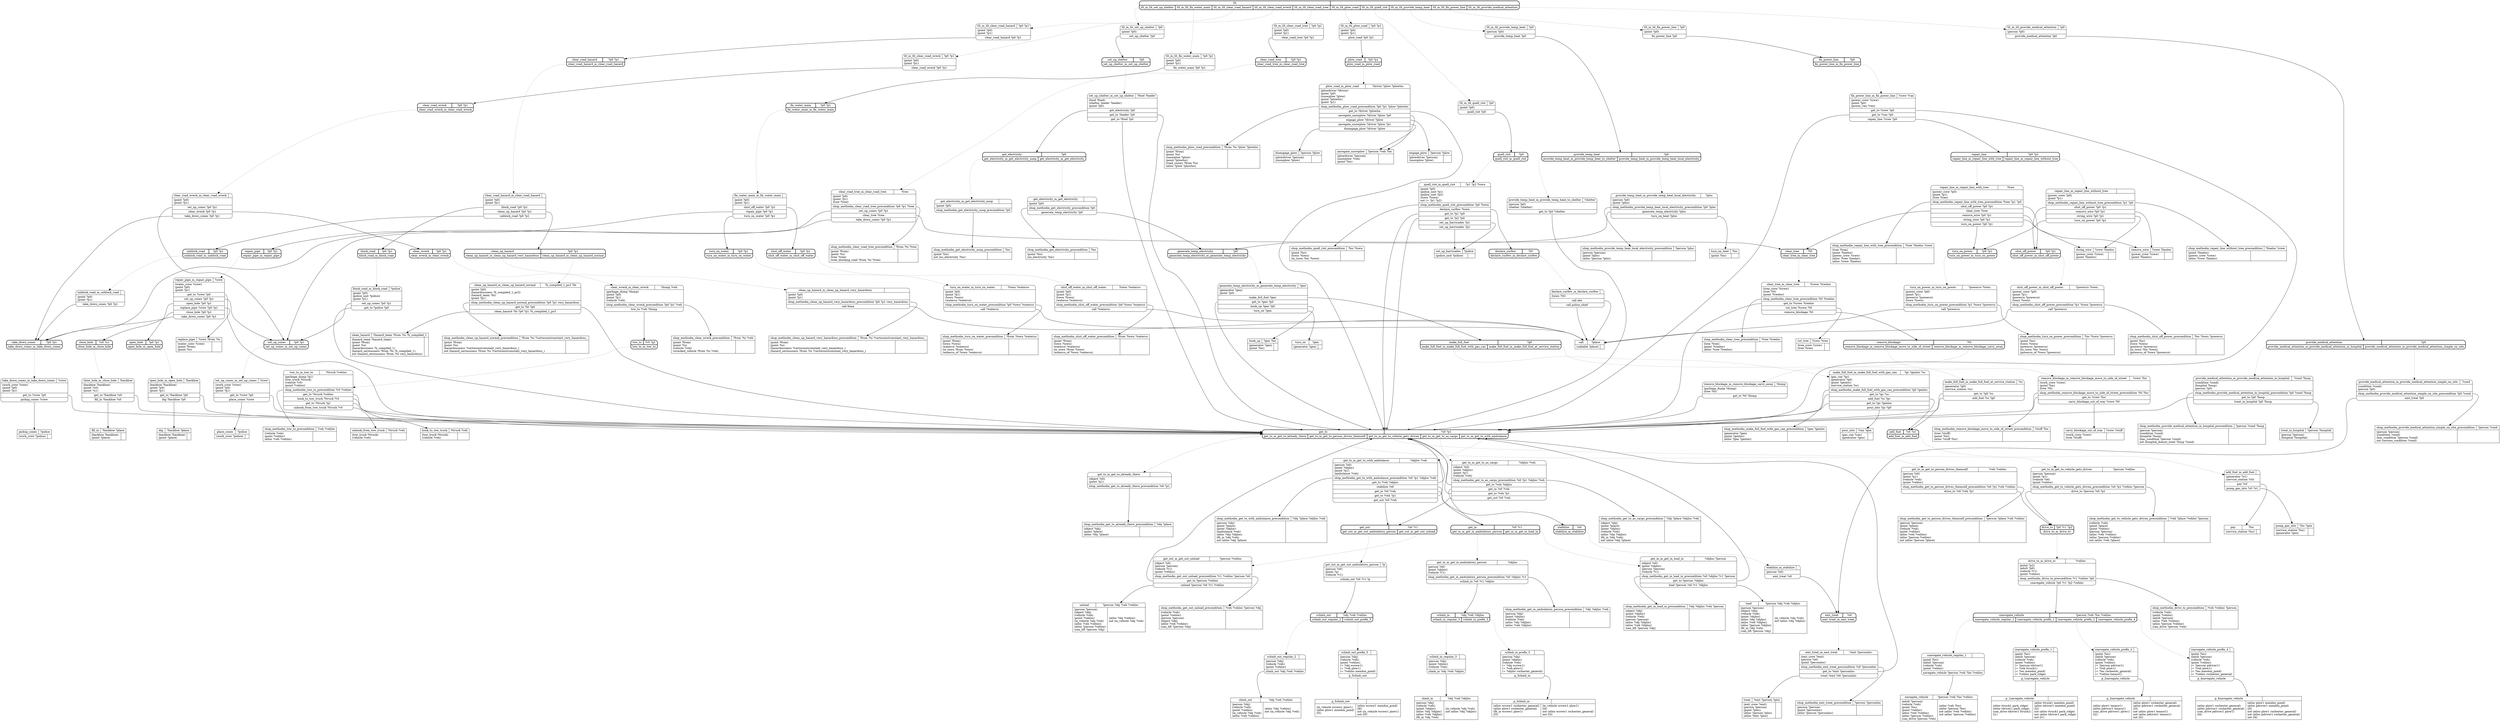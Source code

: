 // Generated by Hype
digraph "somedomain" {
  nodesep=1
  ranksep=1
  // Operators
  node [shape=record]
  "navegate_snowplow" [
    label="{{\N|?person ?veh ?loc}|{(plowdriver ?person)\l(snowplow ?veh)\l(point ?loc)\l|}}"
  ]
  "engage_plow" [
    label="{{\N|?person ?plow}|{(plowdriver ?person)\l(snowplow ?plow)\l|}}"
  ]
  "disengage_plow" [
    label="{{\N|?person ?plow}|{(plowdriver ?person)\l(snowplow ?plow)\l|}}"
  ]
  "navegate_vehicle" [
    label="{{\N|?person ?veh ?loc ?vehloc}|{(adult ?person)\l(vehicle ?veh)\l(point ?loc)\l(point ?vehloc)\l(atloc ?veh ?vehloc)\l(atloc ?person ?vehloc)\l(can_drive ?person ?veh)\l|(atloc ?veh ?loc)\l(atloc ?person ?loc)\lnot (atloc ?veh ?vehloc)\lnot (atloc ?person ?vehloc)\l}}"
  ]
  "climb_in" [
    label="{{\N|?obj ?veh ?objloc}|{(person ?obj)\l(vehicle ?veh)\l(point ?objloc)\l(atloc ?obj ?objloc)\l(atloc ?veh ?objloc)\l(fit_in ?obj ?veh)\l|(in_vehicle ?obj ?veh)\lnot (atloc ?obj ?objloc)\l}}"
  ]
  "climb_out" [
    label="{{\N|?obj ?veh ?vehloc}|{(person ?obj)\l(vehicle ?veh)\l(point ?vehloc)\l(in_vehicle ?obj ?veh)\l(atloc ?veh ?vehloc)\l|(atloc ?obj ?vehloc)\lnot (in_vehicle ?obj ?veh)\l}}"
  ]
  "load" [
    label="{{\N|?person ?obj ?veh ?objloc}|{(person ?person)\l(object ?obj)\l(vehicle ?veh)\l(point ?objloc)\l(atloc ?obj ?objloc)\l(atloc ?veh ?objloc)\l(atloc ?person ?objloc)\l(fit_in ?obj ?veh)\l(can_lift ?person ?obj)\l|(in_vehicle ?obj ?veh)\lnot (atloc ?obj ?objloc)\l}}"
  ]
  "unload" [
    label="{{\N|?person ?obj ?veh ?vehloc}|{(person ?person)\l(object ?obj)\l(vehicle ?veh)\l(point ?vehloc)\l(in_vehicle ?obj ?veh)\l(atloc ?veh ?vehloc)\l(atloc ?person ?vehloc)\l(can_lift ?person ?obj)\l|(atloc ?obj ?vehloc)\lnot (in_vehicle ?obj ?veh)\l}}"
  ]
  "treat" [
    label="{{\N|?emt ?person ?ploc}|{(emt_crew ?emt)\l(person ?person)\l(point ?ploc)\l(atloc ?person ?ploc)\l(atloc ?emt ?ploc)\l|}}"
  ]
  "treat_in_hospital" [
    label="{{\N|?person ?hospital}|{(person ?person)\l(hospital ?hospital)\l|}}"
  ]
  "call" [
    label="{{\N|?place}|{(callable ?place)\l|}}"
  ]
  "remove_wire" [
    label="{{\N|?crew ?lineloc}|{(power_crew ?crew)\l(point ?lineloc)\l|}}"
  ]
  "string_wire" [
    label="{{\N|?crew ?lineloc}|{(power_crew ?crew)\l(point ?lineloc)\l|}}"
  ]
  "carry_blockage_out_of_way" [
    label="{{\N|?crew ?stuff}|{(work_crew ?crew)\l(tree ?stuff)\l|}}"
  ]
  "cut_tree" [
    label="{{\N|?crew ?tree}|{(tree_crew ?crew)\l(tree ?tree)\l|}}"
  ]
  "hook_up" [
    label="{{\N|?gen ?loc}|{(generator ?gen)\l(point ?loc)\l|}}"
  ]
  "pour_into" [
    label="{{\N|?can ?gen}|{(gas_can ?can)\l(generator ?gen)\l|}}"
  ]
  "turn_on" [
    label="{{\N|?gen}|{(generator ?gen)\l|}}"
  ]
  "pay" [
    label="{{\N|?loc}|{(service_station ?loc)\l|}}"
  ]
  "pump_gas_into" [
    label="{{\N|?loc ?gen}|{(service_station ?loc)\l(generator ?gen)\l|}}"
  ]
  "turn_on_heat" [
    label="{{\N|?loc}|{(point ?loc)\l|}}"
  ]
  "set_up_barricades" [
    label="{{\N|?police}|{(police_unit ?police)\l|}}"
  ]
  "place_cones" [
    label="{{\N|?police}|{(work_crew ?police)\l|}}"
  ]
  "pickup_cones" [
    label="{{\N|?police}|{(work_crew ?police)\l|}}"
  ]
  "hook_to_tow_truck" [
    label="{{\N|?ttruck ?veh}|{(tow_truck ?ttruck)\l(vehicle ?veh)\l|}}"
  ]
  "unhook_from_tow_truck" [
    label="{{\N|?ttruck ?veh}|{(tow_truck ?ttruck)\l(vehicle ?veh)\l|}}"
  ]
  "dig" [
    label="{{\N|?backhoe ?place}|{(backhoe ?backhoe)\l(point ?place)\l|}}"
  ]
  "fill_in" [
    label="{{\N|?backhoe ?place}|{(backhoe ?backhoe)\l(point ?place)\l|}}"
  ]
  "replace_pipe" [
    label="{{\N|?crew ?from ?to}|{(water_crew ?crew)\l(point ?from)\l(point ?to)\l|}}"
  ]
  "clean_hazard" [
    label="{{\N|?hazard_team ?from ?to ?h_compiled_1}|{(hazard_team ?hazard_team)\l(point ?from)\l(point ?to)\l(hazardousness ?h_compiled_1)\l(hazard_seriousness ?from ?to ?h_compiled_1)\lnot (hazard_seriousness ?from ?to very_hazardous)\l|}}"
  ]
  "p_1navegate_vehicle" [
    label="{{\N|}|{(atloc ttruck1 park_ridge)\l(atloc tdriver1 park_ridge)\l(can_drive tdriver1 ttruck1)\l(l1)\l|(atloc ttruck1 mendon_pond)\l(atloc tdriver1 mendon_pond)\l(l2)\lnot (atloc ttruck1 park_ridge)\lnot (atloc tdriver1 park_ridge)\lnot (l1)\l}}"
  ]
  "p_2navegate_vehicle" [
    label="{{\N|}|{(atloc plow1 texaco1)\l(atloc pdriver1 texaco1)\l(can_drive pdriver1 plow1)\l(l2)\l|(atloc plow1 rochester_general)\l(atloc pdriver1 rochester_general)\l(l3)\lnot (atloc plow1 texaco1)\lnot (atloc pdriver1 texaco1)\lnot (l2)\l}}"
  ]
  "p_3climb_in" [
    label="{{\N|}|{(atloc wcrew1 rochester_general)\l(atloc plow1 rochester_general)\l(fit_in wcrew1 plow1)\l(l3)\l|(in_vehicle wcrew1 plow1)\l(l4)\lnot (atloc wcrew1 rochester_general)\lnot (l3)\l}}"
  ]
  "p_4navegate_vehicle" [
    label="{{\N|}|{(atloc plow1 rochester_general)\l(atloc pdriver1 rochester_general)\l(can_drive pdriver1 plow1)\l(l4)\l|(atloc plow1 mendon_pond)\l(atloc pdriver1 mendon_pond)\l(l5)\lnot (atloc plow1 rochester_general)\lnot (atloc pdriver1 rochester_general)\lnot (l4)\l}}"
  ]
  "p_5climb_out" [
    label="{{\N|}|{(in_vehicle wcrew1 plow1)\l(atloc plow1 mendon_pond)\l(l5)\l|(atloc wcrew1 mendon_pond)\l(l6)\lnot (in_vehicle wcrew1 plow1)\lnot (l5)\l}}"
  ]
  "shop_methodm_clear_road_tree_precondition" [
    label="{{\N|?from ?to ?tree}|{(point ?from)\l(point ?to)\l(tree ?tree)\l(tree_blocking_road ?from ?to ?tree)\l|}}"
  ]
  "shop_methodm_plow_road_precondition" [
    label="{{\N|?from ?to ?plow ?plowloc}|{(point ?from)\l(point ?to)\l(snowplow ?plow)\l(point ?plowloc)\l(road_snowy ?from ?to)\l(atloc ?plow ?plowloc)\l|}}"
  ]
  "shop_methodm_quell_riot_precondition" [
    label="{{\N|?loc ?town}|{(point ?loc)\l(town ?town)\l(in_town ?loc ?town)\l|}}"
  ]
  "shop_methodm_provide_temp_heat_local_electricity_precondition" [
    label="{{\N|?person ?ploc}|{(person ?person)\l(point ?ploc)\l(atloc ?person ?ploc)\l|}}"
  ]
  "shop_methodm_provide_medical_attention_in_hospital_precondition" [
    label="{{\N|?person ?cond ?hosp}|{(person ?person)\l(condition ?cond)\l(hospital ?hosp)\l(has_condition ?person ?cond)\lnot (hospital_doesnt_treat ?hosp ?cond)\l|}}"
  ]
  "shop_methodm_provide_medical_attention_simple_on_site_precondition" [
    label="{{\N|?person ?cond}|{(person ?person)\l(condition ?cond)\l(has_condition ?person ?cond)\lnot (serious_condition ?cond)\l|}}"
  ]
  "shop_methodm_clean_up_hazard_very_hazardous_precondition" [
    label="{{\N|?from ?to ?vartoconstconstant_very_hazardous_}|{(point ?from)\l(point ?to)\l(hazardousness ?vartoconstconstant_very_hazardous_)\l(hazard_seriousness ?from ?to ?vartoconstconstant_very_hazardous_)\l|}}"
  ]
  "shop_methodm_clean_up_hazard_normal_precondition" [
    label="{{\N|?from ?to ?vartoconstconstant_very_hazardous_}|{(point ?from)\l(point ?to)\l(hazardousness ?vartoconstconstant_very_hazardous_)\lnot (hazard_seriousness ?from ?to ?vartoconstconstant_very_hazardous_)\l|}}"
  ]
  "shop_methodm_get_electricity_noop_precondition" [
    label="{{\N|?loc}|{(point ?loc)\lnot (no_electricity ?loc)\l|}}"
  ]
  "shop_methodm_get_electricity_precondition" [
    label="{{\N|?loc}|{(point ?loc)\l(no_electricity ?loc)\l|}}"
  ]
  "shop_methodm_clear_wreck_precondition" [
    label="{{\N|?from ?to ?veh}|{(point ?from)\l(point ?to)\l(vehicle ?veh)\l(wrecked_vehicle ?from ?to ?veh)\l|}}"
  ]
  "shop_methodm_tow_to_precondition" [
    label="{{\N|?veh ?vehloc}|{(vehicle ?veh)\l(point ?vehloc)\l(atloc ?veh ?vehloc)\l|}}"
  ]
  "shop_methodm_clear_tree_precondition" [
    label="{{\N|?tree ?treeloc}|{(tree ?tree)\l(point ?treeloc)\l(atloc ?tree ?treeloc)\l|}}"
  ]
  "shop_methodm_remove_blockage_move_to_side_of_street_precondition" [
    label="{{\N|?stuff ?loc}|{(tree ?stuff)\l(point ?loc)\l(atloc ?stuff ?loc)\l|}}"
  ]
  "shop_methodm_make_full_fuel_with_gas_can_precondition" [
    label="{{\N|?gen ?genloc}|{(generator ?gen)\l(point ?genloc)\l(atloc ?gen ?genloc)\l|}}"
  ]
  "shop_methodm_repair_line_with_tree_precondition" [
    label="{{\N|?tree ?lineloc ?crew}|{(tree ?tree)\l(point ?lineloc)\l(power_crew ?crew)\l(atloc ?tree ?lineloc)\l(atloc ?crew ?lineloc)\l|}}"
  ]
  "shop_methodm_repair_line_without_tree_precondition" [
    label="{{\N|?lineloc ?crew}|{(point ?lineloc)\l(power_crew ?crew)\l(atloc ?crew ?lineloc)\l|}}"
  ]
  "shop_methodm_shut_off_power_precondition" [
    label="{{\N|?loc ?town ?powerco}|{(point ?loc)\l(town ?town)\l(powerco ?powerco)\l(in_town ?loc ?town)\l(powerco_of ?town ?powerco)\l|}}"
  ]
  "shop_methodm_turn_on_power_precondition" [
    label="{{\N|?loc ?town ?powerco}|{(point ?loc)\l(town ?town)\l(powerco ?powerco)\l(in_town ?loc ?town)\l(powerco_of ?town ?powerco)\l|}}"
  ]
  "shop_methodm_shut_off_water_precondition" [
    label="{{\N|?from ?town ?waterco}|{(point ?from)\l(town ?town)\l(waterco ?waterco)\l(in_town ?from ?town)\l(waterco_of ?town ?waterco)\l|}}"
  ]
  "shop_methodm_turn_on_water_precondition" [
    label="{{\N|?from ?town ?waterco}|{(point ?from)\l(town ?town)\l(waterco ?waterco)\l(in_town ?from ?town)\l(waterco_of ?town ?waterco)\l|}}"
  ]
  "shop_methodm_emt_treat_precondition" [
    label="{{\N|?person ?personloc}|{(person ?person)\l(point ?personloc)\l(atloc ?person ?personloc)\l|}}"
  ]
  "shop_methodm_get_to_already_there_precondition" [
    label="{{\N|?obj ?place}|{(object ?obj)\l(point ?place)\l(atloc ?obj ?place)\l|}}"
  ]
  "shop_methodm_get_to_person_drives_themself_precondition" [
    label="{{\N|?person ?place ?veh ?vehloc}|{(person ?person)\l(point ?place)\l(vehicle ?veh)\l(point ?vehloc)\l(atloc ?veh ?vehloc)\l(atloc ?person ?vehloc)\lnot (atloc ?person ?place)\l|}}"
  ]
  "shop_methodm_get_to_vehicle_gets_driven_precondition" [
    label="{{\N|?veh ?place ?vehloc ?person}|{(vehicle ?veh)\l(point ?place)\l(point ?vehloc)\l(person ?person)\l(atloc ?veh ?vehloc)\l(atloc ?person ?vehloc)\lnot (atloc ?veh ?place)\l|}}"
  ]
  "shop_methodm_get_to_as_cargo_precondition" [
    label="{{\N|?obj ?place ?objloc ?veh}|{(object ?obj)\l(point ?place)\l(point ?objloc)\l(vehicle ?veh)\l(atloc ?obj ?objloc)\l(fit_in ?obj ?veh)\lnot (atloc ?obj ?place)\l|}}"
  ]
  "shop_methodm_get_to_with_ambulance_precondition" [
    label="{{\N|?obj ?place ?objloc ?veh}|{(person ?obj)\l(point ?place)\l(point ?objloc)\l(ambulance ?veh)\l(atloc ?obj ?objloc)\l(fit_in ?obj ?veh)\lnot (atloc ?obj ?place)\l|}}"
  ]
  "shop_methodm_drive_to_precondition" [
    label="{{\N|?veh ?vehloc ?person}|{(vehicle ?veh)\l(point ?vehloc)\l(adult ?person)\l(atloc ?veh ?vehloc)\l(atloc ?person ?vehloc)\l(can_drive ?person ?veh)\l|}}"
  ]
  "shop_methodm_get_in_ambulatory_person_precondition" [
    label="{{\N|?obj ?objloc ?veh}|{(person ?obj)\l(point ?objloc)\l(vehicle ?veh)\l(atloc ?obj ?objloc)\l(atloc ?veh ?objloc)\l|}}"
  ]
  "shop_methodm_get_in_load_in_precondition" [
    label="{{\N|?obj ?objloc ?veh ?person}|{(object ?obj)\l(point ?objloc)\l(vehicle ?veh)\l(person ?person)\l(atloc ?obj ?objloc)\l(atloc ?veh ?objloc)\l(can_lift ?person ?obj)\l|}}"
  ]
  "shop_methodm_get_out_unload_precondition" [
    label="{{\N|?veh ?vehloc ?person ?obj}|{(vehicle ?veh)\l(point ?vehloc)\l(person ?person)\l(object ?obj)\l(atloc ?veh ?vehloc)\l(can_lift ?person ?obj)\l|}}"
  ]
  // Methods
  node [shape=Mrecord]
  "tlt" [
    style=bold
    label="{{\N|}|{<0>tlt_m_tlt_set_up_shelter|<1>tlt_m_tlt_fix_water_main|<2>tlt_m_tlt_clear_road_hazard|<3>tlt_m_tlt_clear_road_wreck|<4>tlt_m_tlt_clear_road_tree|<5>tlt_m_tlt_plow_road|<6>tlt_m_tlt_quell_riot|<7>tlt_m_tlt_provide_temp_heat|<8>tlt_m_tlt_fix_power_line|<9>tlt_m_tlt_provide_medical_attention}}"
  ]
  "tlt_m_tlt_set_up_shelter" [
    label="{{\N|?p0}|(point ?p0)\l|<0>set_up_shelter ?p0}"
  ]
  "tlt":0 -> "tlt_m_tlt_set_up_shelter" [style=dotted]
  "tlt_m_tlt_set_up_shelter":0 -> "set_up_shelter"
  "tlt_m_tlt_fix_water_main" [
    label="{{\N|?p0 ?p1}|(point ?p0)\l(point ?p1)\l|<0>fix_water_main ?p0 ?p1}"
  ]
  "tlt":1 -> "tlt_m_tlt_fix_water_main" [style=dotted]
  "tlt_m_tlt_fix_water_main":0 -> "fix_water_main"
  "tlt_m_tlt_clear_road_hazard" [
    label="{{\N|?p0 ?p1}|(point ?p0)\l(point ?p1)\l|<0>clear_road_hazard ?p0 ?p1}"
  ]
  "tlt":2 -> "tlt_m_tlt_clear_road_hazard" [style=dotted]
  "tlt_m_tlt_clear_road_hazard":0 -> "clear_road_hazard"
  "tlt_m_tlt_clear_road_wreck" [
    label="{{\N|?p0 ?p1}|(point ?p0)\l(point ?p1)\l|<0>clear_road_wreck ?p0 ?p1}"
  ]
  "tlt":3 -> "tlt_m_tlt_clear_road_wreck" [style=dotted]
  "tlt_m_tlt_clear_road_wreck":0 -> "clear_road_wreck"
  "tlt_m_tlt_clear_road_tree" [
    label="{{\N|?p0 ?p1}|(point ?p0)\l(point ?p1)\l|<0>clear_road_tree ?p0 ?p1}"
  ]
  "tlt":4 -> "tlt_m_tlt_clear_road_tree" [style=dotted]
  "tlt_m_tlt_clear_road_tree":0 -> "clear_road_tree"
  "tlt_m_tlt_plow_road" [
    label="{{\N|?p0 ?p1}|(point ?p0)\l(point ?p1)\l|<0>plow_road ?p0 ?p1}"
  ]
  "tlt":5 -> "tlt_m_tlt_plow_road" [style=dotted]
  "tlt_m_tlt_plow_road":0 -> "plow_road"
  "tlt_m_tlt_quell_riot" [
    label="{{\N|?p0}|(point ?p0)\l|<0>quell_riot ?p0}"
  ]
  "tlt":6 -> "tlt_m_tlt_quell_riot" [style=dotted]
  "tlt_m_tlt_quell_riot":0 -> "quell_riot"
  "tlt_m_tlt_provide_temp_heat" [
    label="{{\N|?p0}|(person ?p0)\l|<0>provide_temp_heat ?p0}"
  ]
  "tlt":7 -> "tlt_m_tlt_provide_temp_heat" [style=dotted]
  "tlt_m_tlt_provide_temp_heat":0 -> "provide_temp_heat"
  "tlt_m_tlt_fix_power_line" [
    label="{{\N|?p0}|(point ?p0)\l|<0>fix_power_line ?p0}"
  ]
  "tlt":8 -> "tlt_m_tlt_fix_power_line" [style=dotted]
  "tlt_m_tlt_fix_power_line":0 -> "fix_power_line"
  "tlt_m_tlt_provide_medical_attention" [
    label="{{\N|?p0}|(person ?p0)\l|<0>provide_medical_attention ?p0}"
  ]
  "tlt":9 -> "tlt_m_tlt_provide_medical_attention" [style=dotted]
  "tlt_m_tlt_provide_medical_attention":0 -> "provide_medical_attention"
  "set_up_shelter" [
    style=bold
    label="{{\N|?p0}|{<0>set_up_shelter_m_set_up_shelter}}"
  ]
  "set_up_shelter_m_set_up_shelter" [
    label="{{\N|?food ?leader}|(food ?food)\l(shelter_leader ?leader)\l(point ?p0)\l|<0>get_electricity ?p0|<1>get_to ?leader ?p0|<2>get_to ?food ?p0}"
  ]
  "set_up_shelter":0 -> "set_up_shelter_m_set_up_shelter" [style=dotted]
  "set_up_shelter_m_set_up_shelter":0 -> "get_electricity"
  "set_up_shelter_m_set_up_shelter":1 -> "get_to"
  "set_up_shelter_m_set_up_shelter":2 -> "get_to"
  "fix_water_main" [
    style=bold
    label="{{\N|?p0 ?p1}|{<0>fix_water_main_m_fix_water_main}}"
  ]
  "fix_water_main_m_fix_water_main" [
    label="{{\N|}|(point ?p0)\l(point ?p1)\l|<0>shut_off_water ?p0 ?p1|<1>repair_pipe ?p0 ?p1|<2>turn_on_water ?p0 ?p1}"
  ]
  "fix_water_main":0 -> "fix_water_main_m_fix_water_main" [style=dotted]
  "fix_water_main_m_fix_water_main":0 -> "shut_off_water"
  "fix_water_main_m_fix_water_main":1 -> "repair_pipe"
  "fix_water_main_m_fix_water_main":2 -> "turn_on_water"
  "clear_road_hazard" [
    style=bold
    label="{{\N|?p0 ?p1}|{<0>clear_road_hazard_m_clear_road_hazard}}"
  ]
  "clear_road_hazard_m_clear_road_hazard" [
    label="{{\N|}|(point ?p0)\l(point ?p1)\l|<0>block_road ?p0 ?p1|<1>clean_up_hazard ?p0 ?p1|<2>unblock_road ?p0 ?p1}"
  ]
  "clear_road_hazard":0 -> "clear_road_hazard_m_clear_road_hazard" [style=dotted]
  "clear_road_hazard_m_clear_road_hazard":0 -> "block_road"
  "clear_road_hazard_m_clear_road_hazard":1 -> "clean_up_hazard"
  "clear_road_hazard_m_clear_road_hazard":2 -> "unblock_road"
  "clear_road_wreck" [
    style=bold
    label="{{\N|?p0 ?p1}|{<0>clear_road_wreck_m_clear_road_wreck}}"
  ]
  "clear_road_wreck_m_clear_road_wreck" [
    label="{{\N|}|(point ?p0)\l(point ?p1)\l|<0>set_up_cones ?p0 ?p1|<1>clear_wreck ?p0 ?p1|<2>take_down_cones ?p0 ?p1}"
  ]
  "clear_road_wreck":0 -> "clear_road_wreck_m_clear_road_wreck" [style=dotted]
  "clear_road_wreck_m_clear_road_wreck":0 -> "set_up_cones"
  "clear_road_wreck_m_clear_road_wreck":1 -> "clear_wreck"
  "clear_road_wreck_m_clear_road_wreck":2 -> "take_down_cones"
  "clear_road_tree" [
    style=bold
    label="{{\N|?p0 ?p1}|{<0>clear_road_tree_m_clear_road_tree}}"
  ]
  "clear_road_tree_m_clear_road_tree" [
    label="{{\N|?tree}|(point ?p0)\l(point ?p1)\l(tree ?tree)\l|<0>shop_methodm_clear_road_tree_precondition ?p0 ?p1 ?tree|<1>set_up_cones ?p0 ?p1|<2>clear_tree ?tree|<3>take_down_cones ?p0 ?p1}"
  ]
  "clear_road_tree":0 -> "clear_road_tree_m_clear_road_tree" [style=dotted]
  "clear_road_tree_m_clear_road_tree":0 -> "shop_methodm_clear_road_tree_precondition"
  "clear_road_tree_m_clear_road_tree":1 -> "set_up_cones"
  "clear_road_tree_m_clear_road_tree":2 -> "clear_tree"
  "clear_road_tree_m_clear_road_tree":3 -> "take_down_cones"
  "plow_road" [
    style=bold
    label="{{\N|?p0 ?p1}|{<0>plow_road_m_plow_road}}"
  ]
  "plow_road_m_plow_road" [
    label="{{\N|?driver ?plow ?plowloc}|(plowdriver ?driver)\l(point ?p0)\l(snowplow ?plow)\l(point ?plowloc)\l(point ?p1)\l|<0>shop_methodm_plow_road_precondition ?p0 ?p1 ?plow ?plowloc|<1>get_to ?driver ?plowloc|<2>navegate_snowplow ?driver ?plow ?p0|<3>engage_plow ?driver ?plow|<4>navegate_snowplow ?driver ?plow ?p1|<5>disengage_plow ?driver ?plow}"
  ]
  "plow_road":0 -> "plow_road_m_plow_road" [style=dotted]
  "plow_road_m_plow_road":0 -> "shop_methodm_plow_road_precondition"
  "plow_road_m_plow_road":1 -> "get_to"
  "plow_road_m_plow_road":2 -> "navegate_snowplow"
  "plow_road_m_plow_road":3 -> "engage_plow"
  "plow_road_m_plow_road":4 -> "navegate_snowplow"
  "plow_road_m_plow_road":5 -> "disengage_plow"
  "quell_riot" [
    style=bold
    label="{{\N|?p0}|{<0>quell_riot_m_quell_riot}}"
  ]
  "quell_riot_m_quell_riot" [
    label="{{\N|?p1 ?p2 ?town}|(point ?p0)\l(police_unit ?p1)\l(police_unit ?p2)\l(town ?town)\lnot (= ?p1 ?p2)\l|<0>shop_methodm_quell_riot_precondition ?p0 ?town|<1>declare_curfew ?town|<2>get_to ?p1 ?p0|<3>get_to ?p2 ?p0|<4>set_up_barricades ?p1|<5>set_up_barricades ?p2}"
  ]
  "quell_riot":0 -> "quell_riot_m_quell_riot" [style=dotted]
  "quell_riot_m_quell_riot":0 -> "shop_methodm_quell_riot_precondition"
  "quell_riot_m_quell_riot":1 -> "declare_curfew"
  "quell_riot_m_quell_riot":2 -> "get_to"
  "quell_riot_m_quell_riot":3 -> "get_to"
  "quell_riot_m_quell_riot":4 -> "set_up_barricades"
  "quell_riot_m_quell_riot":5 -> "set_up_barricades"
  "provide_temp_heat" [
    style=bold
    label="{{\N|?p0}|{<0>provide_temp_heat_m_provide_temp_heat_to_shelter|<1>provide_temp_heat_m_provide_temp_heat_local_electricity}}"
  ]
  "provide_temp_heat_m_provide_temp_heat_to_shelter" [
    label="{{\N|?shelter}|(person ?p0)\l(shelter ?shelter)\l|<0>get_to ?p0 ?shelter}"
  ]
  "provide_temp_heat":0 -> "provide_temp_heat_m_provide_temp_heat_to_shelter" [style=dotted]
  "provide_temp_heat_m_provide_temp_heat_to_shelter":0 -> "get_to"
  "provide_temp_heat_m_provide_temp_heat_local_electricity" [
    label="{{\N|?ploc}|(person ?p0)\l(point ?ploc)\l|<0>shop_methodm_provide_temp_heat_local_electricity_precondition ?p0 ?ploc|<1>generate_temp_electricity ?ploc|<2>turn_on_heat ?ploc}"
  ]
  "provide_temp_heat":1 -> "provide_temp_heat_m_provide_temp_heat_local_electricity" [style=dotted]
  "provide_temp_heat_m_provide_temp_heat_local_electricity":0 -> "shop_methodm_provide_temp_heat_local_electricity_precondition"
  "provide_temp_heat_m_provide_temp_heat_local_electricity":1 -> "generate_temp_electricity"
  "provide_temp_heat_m_provide_temp_heat_local_electricity":2 -> "turn_on_heat"
  "fix_power_line" [
    style=bold
    label="{{\N|?p0}|{<0>fix_power_line_m_fix_power_line}}"
  ]
  "fix_power_line_m_fix_power_line" [
    label="{{\N|?crew ?van}|(power_crew ?crew)\l(point ?p0)\l(power_van ?van)\l|<0>get_to ?crew ?p0|<1>get_to ?van ?p0|<2>repair_line ?crew ?p0}"
  ]
  "fix_power_line":0 -> "fix_power_line_m_fix_power_line" [style=dotted]
  "fix_power_line_m_fix_power_line":0 -> "get_to"
  "fix_power_line_m_fix_power_line":1 -> "get_to"
  "fix_power_line_m_fix_power_line":2 -> "repair_line"
  "provide_medical_attention" [
    style=bold
    label="{{\N|?p0}|{<0>provide_medical_attention_m_provide_medical_attention_in_hospital|<1>provide_medical_attention_m_provide_medical_attention_simple_on_site}}"
  ]
  "provide_medical_attention_m_provide_medical_attention_in_hospital" [
    label="{{\N|?cond ?hosp}|(condition ?cond)\l(hospital ?hosp)\l(person ?p0)\l|<0>shop_methodm_provide_medical_attention_in_hospital_precondition ?p0 ?cond ?hosp|<1>get_to ?p0 ?hosp|<2>treat_in_hospital ?p0 ?hosp}"
  ]
  "provide_medical_attention":0 -> "provide_medical_attention_m_provide_medical_attention_in_hospital" [style=dotted]
  "provide_medical_attention_m_provide_medical_attention_in_hospital":0 -> "shop_methodm_provide_medical_attention_in_hospital_precondition"
  "provide_medical_attention_m_provide_medical_attention_in_hospital":1 -> "get_to"
  "provide_medical_attention_m_provide_medical_attention_in_hospital":2 -> "treat_in_hospital"
  "provide_medical_attention_m_provide_medical_attention_simple_on_site" [
    label="{{\N|?cond}|(condition ?cond)\l(person ?p0)\l|<0>shop_methodm_provide_medical_attention_simple_on_site_precondition ?p0 ?cond|<1>emt_treat ?p0}"
  ]
  "provide_medical_attention":1 -> "provide_medical_attention_m_provide_medical_attention_simple_on_site" [style=dotted]
  "provide_medical_attention_m_provide_medical_attention_simple_on_site":0 -> "shop_methodm_provide_medical_attention_simple_on_site_precondition"
  "provide_medical_attention_m_provide_medical_attention_simple_on_site":1 -> "emt_treat"
  "turn_on_power" [
    style=bold
    label="{{\N|?p0 ?p1}|{<0>turn_on_power_m_turn_on_power}}"
  ]
  "turn_on_power_m_turn_on_power" [
    label="{{\N|?powerco ?town}|(power_crew ?p0)\l(point ?p1)\l(powerco ?powerco)\l(town ?town)\l|<0>shop_methodm_turn_on_power_precondition ?p1 ?town ?powerco|<1>call ?powerco}"
  ]
  "turn_on_power":0 -> "turn_on_power_m_turn_on_power" [style=dotted]
  "turn_on_power_m_turn_on_power":0 -> "shop_methodm_turn_on_power_precondition"
  "turn_on_power_m_turn_on_power":1 -> "call"
  "clear_tree" [
    style=bold
    label="{{\N|?t0}|{<0>clear_tree_m_clear_tree}}"
  ]
  "clear_tree_m_clear_tree" [
    label="{{\N|?tcrew ?treeloc}|(tree_crew ?tcrew)\l(tree ?t0)\l(point ?treeloc)\l|<0>shop_methodm_clear_tree_precondition ?t0 ?treeloc|<1>get_to ?tcrew ?treeloc|<2>cut_tree ?tcrew ?t0|<3>remove_blockage ?t0}"
  ]
  "clear_tree":0 -> "clear_tree_m_clear_tree" [style=dotted]
  "clear_tree_m_clear_tree":0 -> "shop_methodm_clear_tree_precondition"
  "clear_tree_m_clear_tree":1 -> "get_to"
  "clear_tree_m_clear_tree":2 -> "cut_tree"
  "clear_tree_m_clear_tree":3 -> "remove_blockage"
  "close_hole" [
    style=bold
    label="{{\N|?u0 ?u1}|{<0>close_hole_m_close_hole}}"
  ]
  "close_hole_m_close_hole" [
    label="{{\N|?backhoe}|(backhoe ?backhoe)\l(point ?u0)\l(point ?u1)\l|<0>get_to ?backhoe ?u0|<1>fill_in ?backhoe ?u0}"
  ]
  "close_hole":0 -> "close_hole_m_close_hole" [style=dotted]
  "close_hole_m_close_hole":0 -> "get_to"
  "close_hole_m_close_hole":1 -> "fill_in"
  "clear_wreck" [
    style=bold
    label="{{\N|?p0 ?p1}|{<0>clear_wreck_m_clear_wreck}}"
  ]
  "clear_wreck_m_clear_wreck" [
    label="{{\N|?dump ?veh}|(garbage_dump ?dump)\l(point ?p0)\l(point ?p1)\l(vehicle ?veh)\l|<0>shop_methodm_clear_wreck_precondition ?p0 ?p1 ?veh|<1>tow_to ?veh ?dump}"
  ]
  "clear_wreck":0 -> "clear_wreck_m_clear_wreck" [style=dotted]
  "clear_wreck_m_clear_wreck":0 -> "shop_methodm_clear_wreck_precondition"
  "clear_wreck_m_clear_wreck":1 -> "tow_to"
  "set_up_cones" [
    style=bold
    label="{{\N|?p0 ?p1}|{<0>set_up_cones_m_set_up_cones}}"
  ]
  "set_up_cones_m_set_up_cones" [
    label="{{\N|?crew}|(work_crew ?crew)\l(point ?p0)\l(point ?p1)\l|<0>get_to ?crew ?p0|<1>place_cones ?crew}"
  ]
  "set_up_cones":0 -> "set_up_cones_m_set_up_cones" [style=dotted]
  "set_up_cones_m_set_up_cones":0 -> "get_to"
  "set_up_cones_m_set_up_cones":1 -> "place_cones"
  "get_in" [
    style=bold
    label="{{\N|?o0 ?v1}|{<0>get_in_m_get_in_ambulatory_person|<1>get_in_m_get_in_load_in}}"
  ]
  "get_in_m_get_in_ambulatory_person" [
    label="{{\N|?objloc}|(person ?o0)\l(point ?objloc)\l(vehicle ?v1)\l|<0>shop_methodm_get_in_ambulatory_person_precondition ?o0 ?objloc ?v1|<1>cclimb_in ?o0 ?v1 ?objloc}"
  ]
  "get_in":0 -> "get_in_m_get_in_ambulatory_person" [style=dotted]
  "get_in_m_get_in_ambulatory_person":0 -> "shop_methodm_get_in_ambulatory_person_precondition"
  "get_in_m_get_in_ambulatory_person":1 -> "cclimb_in"
  "get_in_m_get_in_load_in" [
    label="{{\N|?objloc ?person}|(object ?o0)\l(point ?objloc)\l(person ?person)\l(vehicle ?v1)\l|<0>shop_methodm_get_in_load_in_precondition ?o0 ?objloc ?v1 ?person|<1>get_to ?person ?objloc|<2>load ?person ?o0 ?v1 ?objloc}"
  ]
  "get_in":1 -> "get_in_m_get_in_load_in" [style=dotted]
  "get_in_m_get_in_load_in":0 -> "shop_methodm_get_in_load_in_precondition"
  "get_in_m_get_in_load_in":1 -> "get_to"
  "get_in_m_get_in_load_in":2 -> "load"
  "get_to" [
    style=bold
    label="{{\N|?o0 ?p1}|{<0>get_to_m_get_to_already_there|<1>get_to_m_get_to_person_drives_themself|<2>get_to_m_get_to_vehicle_gets_driven|<3>get_to_m_get_to_as_cargo|<4>get_to_m_get_to_with_ambulance}}"
  ]
  "get_to_m_get_to_already_there" [
    label="{{\N|}|(object ?o0)\l(point ?p1)\l|<0>shop_methodm_get_to_already_there_precondition ?o0 ?p1}"
  ]
  "get_to":0 -> "get_to_m_get_to_already_there" [style=dotted]
  "get_to_m_get_to_already_there":0 -> "shop_methodm_get_to_already_there_precondition"
  "get_to_m_get_to_person_drives_themself" [
    label="{{\N|?veh ?vehloc}|(person ?o0)\l(point ?p1)\l(vehicle ?veh)\l(point ?vehloc)\l|<0>shop_methodm_get_to_person_drives_themself_precondition ?o0 ?p1 ?veh ?vehloc|<1>drive_to ?o0 ?veh ?p1}"
  ]
  "get_to":1 -> "get_to_m_get_to_person_drives_themself" [style=dotted]
  "get_to_m_get_to_person_drives_themself":0 -> "shop_methodm_get_to_person_drives_themself_precondition"
  "get_to_m_get_to_person_drives_themself":1 -> "drive_to"
  "get_to_m_get_to_vehicle_gets_driven" [
    label="{{\N|?person ?vehloc}|(person ?person)\l(point ?p1)\l(vehicle ?o0)\l(point ?vehloc)\l|<0>shop_methodm_get_to_vehicle_gets_driven_precondition ?o0 ?p1 ?vehloc ?person|<1>drive_to ?person ?o0 ?p1}"
  ]
  "get_to":2 -> "get_to_m_get_to_vehicle_gets_driven" [style=dotted]
  "get_to_m_get_to_vehicle_gets_driven":0 -> "shop_methodm_get_to_vehicle_gets_driven_precondition"
  "get_to_m_get_to_vehicle_gets_driven":1 -> "drive_to"
  "get_to_m_get_to_as_cargo" [
    label="{{\N|?objloc ?veh}|(object ?o0)\l(point ?objloc)\l(point ?p1)\l(vehicle ?veh)\l|<0>shop_methodm_get_to_as_cargo_precondition ?o0 ?p1 ?objloc ?veh|<1>get_to ?veh ?objloc|<2>get_in ?o0 ?veh|<3>get_to ?veh ?p1|<4>get_out ?o0 ?veh}"
  ]
  "get_to":3 -> "get_to_m_get_to_as_cargo" [style=dotted]
  "get_to_m_get_to_as_cargo":0 -> "shop_methodm_get_to_as_cargo_precondition"
  "get_to_m_get_to_as_cargo":1 -> "get_to"
  "get_to_m_get_to_as_cargo":2 -> "get_in"
  "get_to_m_get_to_as_cargo":3 -> "get_to"
  "get_to_m_get_to_as_cargo":4 -> "get_out"
  "get_to_m_get_to_with_ambulance" [
    label="{{\N|?objloc ?veh}|(person ?o0)\l(point ?objloc)\l(point ?p1)\l(ambulance ?veh)\l|<0>shop_methodm_get_to_with_ambulance_precondition ?o0 ?p1 ?objloc ?veh|<1>get_to ?veh ?objloc|<2>stabilize ?o0|<3>get_in ?o0 ?veh|<4>get_to ?veh ?p1|<5>get_out ?o0 ?veh}"
  ]
  "get_to":4 -> "get_to_m_get_to_with_ambulance" [style=dotted]
  "get_to_m_get_to_with_ambulance":0 -> "shop_methodm_get_to_with_ambulance_precondition"
  "get_to_m_get_to_with_ambulance":1 -> "get_to"
  "get_to_m_get_to_with_ambulance":2 -> "stabilize"
  "get_to_m_get_to_with_ambulance":3 -> "get_in"
  "get_to_m_get_to_with_ambulance":4 -> "get_to"
  "get_to_m_get_to_with_ambulance":5 -> "get_out"
  "remove_blockage" [
    style=bold
    label="{{\N|?t0}|{<0>remove_blockage_m_remove_blockage_move_to_side_of_street|<1>remove_blockage_m_remove_blockage_carry_away}}"
  ]
  "remove_blockage_m_remove_blockage_move_to_side_of_street" [
    label="{{\N|?crew ?loc}|(work_crew ?crew)\l(point ?loc)\l(tree ?t0)\l|<0>shop_methodm_remove_blockage_move_to_side_of_street_precondition ?t0 ?loc|<1>get_to ?crew ?loc|<2>carry_blockage_out_of_way ?crew ?t0}"
  ]
  "remove_blockage":0 -> "remove_blockage_m_remove_blockage_move_to_side_of_street" [style=dotted]
  "remove_blockage_m_remove_blockage_move_to_side_of_street":0 -> "shop_methodm_remove_blockage_move_to_side_of_street_precondition"
  "remove_blockage_m_remove_blockage_move_to_side_of_street":1 -> "get_to"
  "remove_blockage_m_remove_blockage_move_to_side_of_street":2 -> "carry_blockage_out_of_way"
  "remove_blockage_m_remove_blockage_carry_away" [
    label="{{\N|?dump}|(garbage_dump ?dump)\l(tree ?t0)\l|<0>get_to ?t0 ?dump}"
  ]
  "remove_blockage":1 -> "remove_blockage_m_remove_blockage_carry_away" [style=dotted]
  "remove_blockage_m_remove_blockage_carry_away":0 -> "get_to"
  "block_road" [
    style=bold
    label="{{\N|?p0 ?p1}|{<0>block_road_m_block_road}}"
  ]
  "block_road_m_block_road" [
    label="{{\N|?police}|(point ?p0)\l(police_unit ?police)\l(point ?p1)\l|<0>set_up_cones ?p0 ?p1|<1>get_to ?police ?p0}"
  ]
  "block_road":0 -> "block_road_m_block_road" [style=dotted]
  "block_road_m_block_road":0 -> "set_up_cones"
  "block_road_m_block_road":1 -> "get_to"
  "take_down_cones" [
    style=bold
    label="{{\N|?p0 ?p1}|{<0>take_down_cones_m_take_down_cones}}"
  ]
  "take_down_cones_m_take_down_cones" [
    label="{{\N|?crew}|(work_crew ?crew)\l(point ?p0)\l(point ?p1)\l|<0>get_to ?crew ?p0|<1>pickup_cones ?crew}"
  ]
  "take_down_cones":0 -> "take_down_cones_m_take_down_cones" [style=dotted]
  "take_down_cones_m_take_down_cones":0 -> "get_to"
  "take_down_cones_m_take_down_cones":1 -> "pickup_cones"
  "shut_off_power" [
    style=bold
    label="{{\N|?p0 ?p1}|{<0>shut_off_power_m_shut_off_power}}"
  ]
  "shut_off_power_m_shut_off_power" [
    label="{{\N|?powerco ?town}|(power_crew ?p0)\l(point ?p1)\l(powerco ?powerco)\l(town ?town)\l|<0>shop_methodm_shut_off_power_precondition ?p1 ?town ?powerco|<1>call ?powerco}"
  ]
  "shut_off_power":0 -> "shut_off_power_m_shut_off_power" [style=dotted]
  "shut_off_power_m_shut_off_power":0 -> "shop_methodm_shut_off_power_precondition"
  "shut_off_power_m_shut_off_power":1 -> "call"
  "open_hole" [
    style=bold
    label="{{\N|?p0 ?p1}|{<0>open_hole_m_open_hole}}"
  ]
  "open_hole_m_open_hole" [
    label="{{\N|?backhoe}|(backhoe ?backhoe)\l(point ?p0)\l(point ?p1)\l|<0>get_to ?backhoe ?p0|<1>dig ?backhoe ?p0}"
  ]
  "open_hole":0 -> "open_hole_m_open_hole" [style=dotted]
  "open_hole_m_open_hole":0 -> "get_to"
  "open_hole_m_open_hole":1 -> "dig"
  "declare_curfew" [
    style=bold
    label="{{\N|?t0}|{<0>declare_curfew_m_declare_curfew}}"
  ]
  "declare_curfew_m_declare_curfew" [
    label="{{\N|}|(town ?t0)\l|<0>call ebs|<1>call police_chief}"
  ]
  "declare_curfew":0 -> "declare_curfew_m_declare_curfew" [style=dotted]
  "declare_curfew_m_declare_curfew":0 -> "call"
  "declare_curfew_m_declare_curfew":1 -> "call"
  "turn_on_water" [
    style=bold
    label="{{\N|?p0 ?p1}|{<0>turn_on_water_m_turn_on_water}}"
  ]
  "turn_on_water_m_turn_on_water" [
    label="{{\N|?town ?waterco}|(point ?p0)\l(point ?p1)\l(town ?town)\l(waterco ?waterco)\l|<0>shop_methodm_turn_on_water_precondition ?p0 ?town ?waterco|<1>call ?waterco}"
  ]
  "turn_on_water":0 -> "turn_on_water_m_turn_on_water" [style=dotted]
  "turn_on_water_m_turn_on_water":0 -> "shop_methodm_turn_on_water_precondition"
  "turn_on_water_m_turn_on_water":1 -> "call"
  "shut_off_water" [
    style=bold
    label="{{\N|?p0 ?p1}|{<0>shut_off_water_m_shut_off_water}}"
  ]
  "shut_off_water_m_shut_off_water" [
    label="{{\N|?town ?waterco}|(point ?p0)\l(point ?p1)\l(town ?town)\l(waterco ?waterco)\l|<0>shop_methodm_shut_off_water_precondition ?p0 ?town ?waterco|<1>call ?waterco}"
  ]
  "shut_off_water":0 -> "shut_off_water_m_shut_off_water" [style=dotted]
  "shut_off_water_m_shut_off_water":0 -> "shop_methodm_shut_off_water_precondition"
  "shut_off_water_m_shut_off_water":1 -> "call"
  "clean_up_hazard" [
    style=bold
    label="{{\N|?p0 ?p1}|{<0>clean_up_hazard_m_clean_up_hazard_very_hazardous|<1>clean_up_hazard_m_clean_up_hazard_normal}}"
  ]
  "clean_up_hazard_m_clean_up_hazard_very_hazardous" [
    label="{{\N|}|(point ?p0)\l(point ?p1)\l|<0>shop_methodm_clean_up_hazard_very_hazardous_precondition ?p0 ?p1 very_hazardous|<1>call fema}"
  ]
  "clean_up_hazard":0 -> "clean_up_hazard_m_clean_up_hazard_very_hazardous" [style=dotted]
  "clean_up_hazard_m_clean_up_hazard_very_hazardous":0 -> "shop_methodm_clean_up_hazard_very_hazardous_precondition"
  "clean_up_hazard_m_clean_up_hazard_very_hazardous":1 -> "call"
  "clean_up_hazard_m_clean_up_hazard_normal" [
    label="{{\N|?h_compiled_1_ps3 ?ht}|(point ?p0)\l(hazardousness ?h_compiled_1_ps3)\l(hazard_team ?ht)\l(point ?p1)\l|<0>shop_methodm_clean_up_hazard_normal_precondition ?p0 ?p1 very_hazardous|<1>get_to ?ht ?p0|<2>clean_hazard ?ht ?p0 ?p1 ?h_compiled_1_ps3}"
  ]
  "clean_up_hazard":1 -> "clean_up_hazard_m_clean_up_hazard_normal" [style=dotted]
  "clean_up_hazard_m_clean_up_hazard_normal":0 -> "shop_methodm_clean_up_hazard_normal_precondition"
  "clean_up_hazard_m_clean_up_hazard_normal":1 -> "get_to"
  "clean_up_hazard_m_clean_up_hazard_normal":2 -> "clean_hazard"
  "drive_to" [
    style=bold
    label="{{\N|?p0 ?v1 ?p2}|{<0>drive_to_m_drive_to}}"
  ]
  "drive_to_m_drive_to" [
    label="{{\N|?vehloc}|(point ?p2)\l(adult ?p0)\l(vehicle ?v1)\l(point ?vehloc)\l|<0>shop_methodm_drive_to_precondition ?v1 ?vehloc ?p0|<1>cnavegate_vehicle ?p0 ?v1 ?p2 ?vehloc}"
  ]
  "drive_to":0 -> "drive_to_m_drive_to" [style=dotted]
  "drive_to_m_drive_to":0 -> "shop_methodm_drive_to_precondition"
  "drive_to_m_drive_to":1 -> "cnavegate_vehicle"
  "stabilize" [
    style=bold
    label="{{\N|?o0}|{<0>stabilize_m_stabilize}}"
  ]
  "stabilize_m_stabilize" [
    label="{{\N|}|(person ?o0)\l|<0>emt_treat ?o0}"
  ]
  "stabilize":0 -> "stabilize_m_stabilize" [style=dotted]
  "stabilize_m_stabilize":0 -> "emt_treat"
  "unblock_road" [
    style=bold
    label="{{\N|?p0 ?p1}|{<0>unblock_road_m_unblock_road}}"
  ]
  "unblock_road_m_unblock_road" [
    label="{{\N|}|(point ?p0)\l(point ?p1)\l|<0>take_down_cones ?p0 ?p1}"
  ]
  "unblock_road":0 -> "unblock_road_m_unblock_road" [style=dotted]
  "unblock_road_m_unblock_road":0 -> "take_down_cones"
  "tow_to" [
    style=bold
    label="{{\N|?v0 ?g1}|{<0>tow_to_m_tow_to}}"
  ]
  "tow_to_m_tow_to" [
    label="{{\N|?ttruck ?vehloc}|(garbage_dump ?g1)\l(tow_truck ?ttruck)\l(vehicle ?v0)\l(point ?vehloc)\l|<0>shop_methodm_tow_to_precondition ?v0 ?vehloc|<1>get_to ?ttruck ?vehloc|<2>hook_to_tow_truck ?ttruck ?v0|<3>get_to ?ttruck ?g1|<4>unhook_from_tow_truck ?ttruck ?v0}"
  ]
  "tow_to":0 -> "tow_to_m_tow_to" [style=dotted]
  "tow_to_m_tow_to":0 -> "shop_methodm_tow_to_precondition"
  "tow_to_m_tow_to":1 -> "get_to"
  "tow_to_m_tow_to":2 -> "hook_to_tow_truck"
  "tow_to_m_tow_to":3 -> "get_to"
  "tow_to_m_tow_to":4 -> "unhook_from_tow_truck"
  "repair_line" [
    style=bold
    label="{{\N|?p0 ?p1}|{<0>repair_line_m_repair_line_with_tree|<1>repair_line_m_repair_line_without_tree}}"
  ]
  "repair_line_m_repair_line_with_tree" [
    label="{{\N|?tree}|(power_crew ?p0)\l(point ?p1)\l(tree ?tree)\l|<0>shop_methodm_repair_line_with_tree_precondition ?tree ?p1 ?p0|<1>shut_off_power ?p0 ?p1|<2>clear_tree ?tree|<3>remove_wire ?p0 ?p1|<4>string_wire ?p0 ?p1|<5>turn_on_power ?p0 ?p1}"
  ]
  "repair_line":0 -> "repair_line_m_repair_line_with_tree" [style=dotted]
  "repair_line_m_repair_line_with_tree":0 -> "shop_methodm_repair_line_with_tree_precondition"
  "repair_line_m_repair_line_with_tree":1 -> "shut_off_power"
  "repair_line_m_repair_line_with_tree":2 -> "clear_tree"
  "repair_line_m_repair_line_with_tree":3 -> "remove_wire"
  "repair_line_m_repair_line_with_tree":4 -> "string_wire"
  "repair_line_m_repair_line_with_tree":5 -> "turn_on_power"
  "repair_line_m_repair_line_without_tree" [
    label="{{\N|}|(power_crew ?p0)\l(point ?p1)\l|<0>shop_methodm_repair_line_without_tree_precondition ?p1 ?p0|<1>shut_off_power ?p0 ?p1|<2>remove_wire ?p0 ?p1|<3>string_wire ?p0 ?p1|<4>turn_on_power ?p0 ?p1}"
  ]
  "repair_line":1 -> "repair_line_m_repair_line_without_tree" [style=dotted]
  "repair_line_m_repair_line_without_tree":0 -> "shop_methodm_repair_line_without_tree_precondition"
  "repair_line_m_repair_line_without_tree":1 -> "shut_off_power"
  "repair_line_m_repair_line_without_tree":2 -> "remove_wire"
  "repair_line_m_repair_line_without_tree":3 -> "string_wire"
  "repair_line_m_repair_line_without_tree":4 -> "turn_on_power"
  "add_fuel" [
    style=bold
    label="{{\N|?s0 ?o1}|{<0>add_fuel_m_add_fuel}}"
  ]
  "add_fuel_m_add_fuel" [
    label="{{\N|}|(generator ?o1)\l(service_station ?s0)\l|<0>pay ?s0|<1>pump_gas_into ?s0 ?o1}"
  ]
  "add_fuel":0 -> "add_fuel_m_add_fuel" [style=dotted]
  "add_fuel_m_add_fuel":0 -> "pay"
  "add_fuel_m_add_fuel":1 -> "pump_gas_into"
  "get_out" [
    style=bold
    label="{{\N|?o0 ?v1}|{<0>get_out_m_get_out_ambulatory_person|<1>get_out_m_get_out_unload}}"
  ]
  "get_out_m_get_out_ambulatory_person" [
    label="{{\N|?p}|(person ?o0)\l(point ?p)\l(vehicle ?v1)\l|<0>cclimb_out ?o0 ?v1 ?p}"
  ]
  "get_out":0 -> "get_out_m_get_out_ambulatory_person" [style=dotted]
  "get_out_m_get_out_ambulatory_person":0 -> "cclimb_out"
  "get_out_m_get_out_unload" [
    label="{{\N|?person ?vehloc}|(object ?o0)\l(person ?person)\l(vehicle ?v1)\l(point ?vehloc)\l|<0>shop_methodm_get_out_unload_precondition ?v1 ?vehloc ?person ?o0|<1>get_to ?person ?vehloc|<2>unload ?person ?o0 ?v1 ?vehloc}"
  ]
  "get_out":1 -> "get_out_m_get_out_unload" [style=dotted]
  "get_out_m_get_out_unload":0 -> "shop_methodm_get_out_unload_precondition"
  "get_out_m_get_out_unload":1 -> "get_to"
  "get_out_m_get_out_unload":2 -> "unload"
  "repair_pipe" [
    style=bold
    label="{{\N|?p0 ?p1}|{<0>repair_pipe_m_repair_pipe}}"
  ]
  "repair_pipe_m_repair_pipe" [
    label="{{\N|?crew}|(water_crew ?crew)\l(point ?p0)\l(point ?p1)\l|<0>get_to ?crew ?p0|<1>set_up_cones ?p0 ?p1|<2>open_hole ?p0 ?p1|<3>replace_pipe ?crew ?p0 ?p1|<4>close_hole ?p0 ?p1|<5>take_down_cones ?p0 ?p1}"
  ]
  "repair_pipe":0 -> "repair_pipe_m_repair_pipe" [style=dotted]
  "repair_pipe_m_repair_pipe":0 -> "get_to"
  "repair_pipe_m_repair_pipe":1 -> "set_up_cones"
  "repair_pipe_m_repair_pipe":2 -> "open_hole"
  "repair_pipe_m_repair_pipe":3 -> "replace_pipe"
  "repair_pipe_m_repair_pipe":4 -> "close_hole"
  "repair_pipe_m_repair_pipe":5 -> "take_down_cones"
  "get_electricity" [
    style=bold
    label="{{\N|?p0}|{<0>get_electricity_m_get_electricity_noop|<1>get_electricity_m_get_electricity}}"
  ]
  "get_electricity_m_get_electricity_noop" [
    label="{{\N|}|(point ?p0)\l|<0>shop_methodm_get_electricity_noop_precondition ?p0}"
  ]
  "get_electricity":0 -> "get_electricity_m_get_electricity_noop" [style=dotted]
  "get_electricity_m_get_electricity_noop":0 -> "shop_methodm_get_electricity_noop_precondition"
  "get_electricity_m_get_electricity" [
    label="{{\N|}|(point ?p0)\l|<0>shop_methodm_get_electricity_precondition ?p0|<1>generate_temp_electricity ?p0}"
  ]
  "get_electricity":1 -> "get_electricity_m_get_electricity" [style=dotted]
  "get_electricity_m_get_electricity":0 -> "shop_methodm_get_electricity_precondition"
  "get_electricity_m_get_electricity":1 -> "generate_temp_electricity"
  "generate_temp_electricity" [
    style=bold
    label="{{\N|?p0}|{<0>generate_temp_electricity_m_generate_temp_electricity}}"
  ]
  "generate_temp_electricity_m_generate_temp_electricity" [
    label="{{\N|?gen}|(generator ?gen)\l(point ?p0)\l|<0>make_full_fuel ?gen|<1>get_to ?gen ?p0|<2>hook_up ?gen ?p0|<3>turn_on ?gen}"
  ]
  "generate_temp_electricity":0 -> "generate_temp_electricity_m_generate_temp_electricity" [style=dotted]
  "generate_temp_electricity_m_generate_temp_electricity":0 -> "make_full_fuel"
  "generate_temp_electricity_m_generate_temp_electricity":1 -> "get_to"
  "generate_temp_electricity_m_generate_temp_electricity":2 -> "hook_up"
  "generate_temp_electricity_m_generate_temp_electricity":3 -> "turn_on"
  "emt_treat" [
    style=bold
    label="{{\N|?o0}|{<0>emt_treat_m_emt_treat}}"
  ]
  "emt_treat_m_emt_treat" [
    label="{{\N|?emt ?personloc}|(emt_crew ?emt)\l(person ?o0)\l(point ?personloc)\l|<0>shop_methodm_emt_treat_precondition ?o0 ?personloc|<1>get_to ?emt ?personloc|<2>treat ?emt ?o0 ?personloc}"
  ]
  "emt_treat":0 -> "emt_treat_m_emt_treat" [style=dotted]
  "emt_treat_m_emt_treat":0 -> "shop_methodm_emt_treat_precondition"
  "emt_treat_m_emt_treat":1 -> "get_to"
  "emt_treat_m_emt_treat":2 -> "treat"
  "make_full_fuel" [
    style=bold
    label="{{\N|?g0}|{<0>make_full_fuel_m_make_full_fuel_with_gas_can|<1>make_full_fuel_m_make_full_fuel_at_service_station}}"
  ]
  "make_full_fuel_m_make_full_fuel_with_gas_can" [
    label="{{\N|?gc ?genloc ?ss}|(gas_can ?gc)\l(generator ?g0)\l(point ?genloc)\l(service_station ?ss)\l|<0>shop_methodm_make_full_fuel_with_gas_can_precondition ?g0 ?genloc|<1>get_to ?gc ?ss|<2>add_fuel ?ss ?gc|<3>get_to ?gc ?genloc|<4>pour_into ?gc ?g0}"
  ]
  "make_full_fuel":0 -> "make_full_fuel_m_make_full_fuel_with_gas_can" [style=dotted]
  "make_full_fuel_m_make_full_fuel_with_gas_can":0 -> "shop_methodm_make_full_fuel_with_gas_can_precondition"
  "make_full_fuel_m_make_full_fuel_with_gas_can":1 -> "get_to"
  "make_full_fuel_m_make_full_fuel_with_gas_can":2 -> "add_fuel"
  "make_full_fuel_m_make_full_fuel_with_gas_can":3 -> "get_to"
  "make_full_fuel_m_make_full_fuel_with_gas_can":4 -> "pour_into"
  "make_full_fuel_m_make_full_fuel_at_service_station" [
    label="{{\N|?ss}|(generator ?g0)\l(service_station ?ss)\l|<0>get_to ?g0 ?ss|<1>add_fuel ?ss ?g0}"
  ]
  "make_full_fuel":1 -> "make_full_fuel_m_make_full_fuel_at_service_station" [style=dotted]
  "make_full_fuel_m_make_full_fuel_at_service_station":0 -> "get_to"
  "make_full_fuel_m_make_full_fuel_at_service_station":1 -> "add_fuel"
  "cnavegate_vehicle" [
    style=bold
    label="{{\N|?person ?veh ?loc ?vehloc}|{<0>cnavegate_vehicle_regular_1|<1>cnavegate_vehicle_prefix_1|<2>cnavegate_vehicle_prefix_2|<3>cnavegate_vehicle_prefix_4}}"
  ]
  "cnavegate_vehicle_regular_1" [
    label="{{\N|}|(point ?loc)\l(adult ?person)\l(vehicle ?veh)\l(point ?vehloc)\l|<0>navegate_vehicle ?person ?veh ?loc ?vehloc}"
  ]
  "cnavegate_vehicle":0 -> "cnavegate_vehicle_regular_1" [style=dotted]
  "cnavegate_vehicle_regular_1":0 -> "navegate_vehicle"
  "cnavegate_vehicle_prefix_1" [
    label="{{\N|}|(point ?loc)\l(adult ?person)\l(vehicle ?veh)\l(point ?vehloc)\l(= ?person tdriver1)\l(= ?veh ttruck1)\l(= ?loc mendon_pond)\l(= ?vehloc park_ridge)\l|<0>p_1navegate_vehicle}"
  ]
  "cnavegate_vehicle":1 -> "cnavegate_vehicle_prefix_1" [style=dotted]
  "cnavegate_vehicle_prefix_1":0 -> "p_1navegate_vehicle"
  "cnavegate_vehicle_prefix_2" [
    label="{{\N|}|(point ?loc)\l(adult ?person)\l(vehicle ?veh)\l(point ?vehloc)\l(= ?person pdriver1)\l(= ?veh plow1)\l(= ?loc rochester_general)\l(= ?vehloc texaco1)\l|<0>p_2navegate_vehicle}"
  ]
  "cnavegate_vehicle":2 -> "cnavegate_vehicle_prefix_2" [style=dotted]
  "cnavegate_vehicle_prefix_2":0 -> "p_2navegate_vehicle"
  "cnavegate_vehicle_prefix_4" [
    label="{{\N|}|(point ?loc)\l(adult ?person)\l(vehicle ?veh)\l(point ?vehloc)\l(= ?person pdriver1)\l(= ?veh plow1)\l(= ?loc mendon_pond)\l(= ?vehloc rochester_general)\l|<0>p_4navegate_vehicle}"
  ]
  "cnavegate_vehicle":3 -> "cnavegate_vehicle_prefix_4" [style=dotted]
  "cnavegate_vehicle_prefix_4":0 -> "p_4navegate_vehicle"
  "cclimb_in" [
    style=bold
    label="{{\N|?obj ?veh ?objloc}|{<0>cclimb_in_regular_3|<1>cclimb_in_prefix_3}}"
  ]
  "cclimb_in_regular_3" [
    label="{{\N|}|(person ?obj)\l(point ?objloc)\l(vehicle ?veh)\l|<0>climb_in ?obj ?veh ?objloc}"
  ]
  "cclimb_in":0 -> "cclimb_in_regular_3" [style=dotted]
  "cclimb_in_regular_3":0 -> "climb_in"
  "cclimb_in_prefix_3" [
    label="{{\N|}|(person ?obj)\l(point ?objloc)\l(vehicle ?veh)\l(= ?obj wcrew1)\l(= ?veh plow1)\l(= ?objloc rochester_general)\l|<0>p_3climb_in}"
  ]
  "cclimb_in":1 -> "cclimb_in_prefix_3" [style=dotted]
  "cclimb_in_prefix_3":0 -> "p_3climb_in"
  "cclimb_out" [
    style=bold
    label="{{\N|?obj ?veh ?vehloc}|{<0>cclimb_out_regular_2|<1>cclimb_out_prefix_5}}"
  ]
  "cclimb_out_regular_2" [
    label="{{\N|}|(person ?obj)\l(vehicle ?veh)\l(point ?vehloc)\l|<0>climb_out ?obj ?veh ?vehloc}"
  ]
  "cclimb_out":0 -> "cclimb_out_regular_2" [style=dotted]
  "cclimb_out_regular_2":0 -> "climb_out"
  "cclimb_out_prefix_5" [
    label="{{\N|}|(person ?obj)\l(vehicle ?veh)\l(point ?vehloc)\l(= ?obj wcrew1)\l(= ?veh plow1)\l(= ?vehloc mendon_pond)\l|<0>p_5climb_out}"
  ]
  "cclimb_out":1 -> "cclimb_out_prefix_5" [style=dotted]
  "cclimb_out_prefix_5":0 -> "p_5climb_out"
}